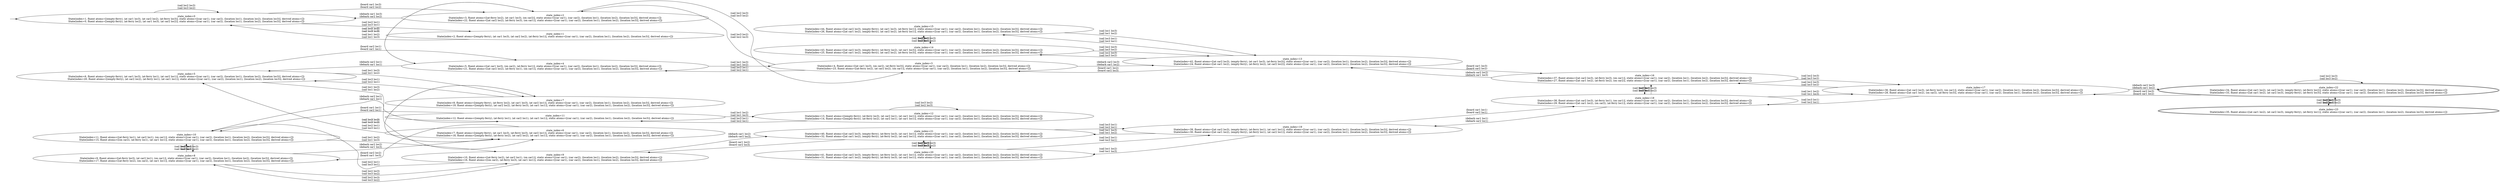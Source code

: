 digraph {
rankdir="LR"
s0[label="state_index=0
State(index=1, fluent atoms=[(empty-ferry), (at car1 loc3), (at car2 loc2), (at-ferry loc3)], static atoms=[(car car1), (car car2), (location loc1), (location loc2), (location loc3)], derived atoms=[])
State(index=0, fluent atoms=[(empty-ferry), (at-ferry loc2), (at car1 loc3), (at car2 loc2)], static atoms=[(car car1), (car car2), (location loc1), (location loc2), (location loc3)], derived atoms=[])
"]
s1[label="state_index=1
State(index=2, fluent atoms=[(empty-ferry), (at car1 loc3), (at car2 loc2), (at-ferry loc1)], static atoms=[(car car1), (car car2), (location loc1), (location loc2), (location loc3)], derived atoms=[])
"]
s2[label="state_index=2
State(index=3, fluent atoms=[(at-ferry loc2), (at car1 loc3), (on car2)], static atoms=[(car car1), (car car2), (location loc1), (location loc2), (location loc3)], derived atoms=[])
State(index=22, fluent atoms=[(at car2 loc2), (at-ferry loc3), (on car1)], static atoms=[(car car1), (car car2), (location loc1), (location loc2), (location loc3)], derived atoms=[])
"]
s3[label="state_index=3
State(index=4, fluent atoms=[(at car1 loc3), (on car2), (at-ferry loc3)], static atoms=[(car car1), (car car2), (location loc1), (location loc2), (location loc3)], derived atoms=[])
State(index=23, fluent atoms=[(at-ferry loc2), (at car2 loc2), (on car1)], static atoms=[(car car1), (car car2), (location loc1), (location loc2), (location loc3)], derived atoms=[])
"]
s4[label="state_index=4
State(index=5, fluent atoms=[(at car1 loc3), (on car2), (at-ferry loc1)], static atoms=[(car car1), (car car2), (location loc1), (location loc2), (location loc3)], derived atoms=[])
State(index=21, fluent atoms=[(at car2 loc2), (at-ferry loc1), (on car1)], static atoms=[(car car1), (car car2), (location loc1), (location loc2), (location loc3)], derived atoms=[])
"]
s5[label="state_index=5
State(index=6, fluent atoms=[(empty-ferry), (at car1 loc3), (at-ferry loc1), (at car2 loc1)], static atoms=[(car car1), (car car2), (location loc1), (location loc2), (location loc3)], derived atoms=[])
State(index=20, fluent atoms=[(empty-ferry), (at car2 loc2), (at-ferry loc1), (at car1 loc1)], static atoms=[(car car1), (car car2), (location loc1), (location loc2), (location loc3)], derived atoms=[])
"]
s6[label="state_index=6
State(index=7, fluent atoms=[(empty-ferry), (at car1 loc3), (at-ferry loc3), (at car2 loc1)], static atoms=[(car car1), (car car2), (location loc1), (location loc2), (location loc3)], derived atoms=[])
State(index=18, fluent atoms=[(empty-ferry), (at-ferry loc2), (at car2 loc2), (at car1 loc1)], static atoms=[(car car1), (car car2), (location loc1), (location loc2), (location loc3)], derived atoms=[])
"]
s7[label="state_index=7
State(index=8, fluent atoms=[(empty-ferry), (at-ferry loc2), (at car1 loc3), (at car2 loc1)], static atoms=[(car car1), (car car2), (location loc1), (location loc2), (location loc3)], derived atoms=[])
State(index=19, fluent atoms=[(empty-ferry), (at car2 loc2), (at-ferry loc3), (at car1 loc1)], static atoms=[(car car1), (car car2), (location loc1), (location loc2), (location loc3)], derived atoms=[])
"]
s8[label="state_index=8
State(index=9, fluent atoms=[(at-ferry loc3), (at car2 loc1), (on car1)], static atoms=[(car car1), (car car2), (location loc1), (location loc2), (location loc3)], derived atoms=[])
State(index=17, fluent atoms=[(at-ferry loc2), (on car2), (at car1 loc1)], static atoms=[(car car1), (car car2), (location loc1), (location loc2), (location loc3)], derived atoms=[])
"]
s9[label="state_index=9
State(index=10, fluent atoms=[(at-ferry loc2), (at car2 loc1), (on car1)], static atoms=[(car car1), (car car2), (location loc1), (location loc2), (location loc3)], derived atoms=[])
State(index=16, fluent atoms=[(on car2), (at-ferry loc3), (at car1 loc1)], static atoms=[(car car1), (car car2), (location loc1), (location loc2), (location loc3)], derived atoms=[])
"]
s10[label="state_index=10
State(index=11, fluent atoms=[(at-ferry loc1), (at car2 loc1), (on car1)], static atoms=[(car car1), (car car2), (location loc1), (location loc2), (location loc3)], derived atoms=[])
State(index=15, fluent atoms=[(on car2), (at-ferry loc1), (at car1 loc1)], static atoms=[(car car1), (car car2), (location loc1), (location loc2), (location loc3)], derived atoms=[])
"]
s11[label="state_index=11
State(index=12, fluent atoms=[(empty-ferry), (at-ferry loc1), (at car2 loc1), (at car1 loc1)], static atoms=[(car car1), (car car2), (location loc1), (location loc2), (location loc3)], derived atoms=[])
"]
s12[label="state_index=12
State(index=13, fluent atoms=[(empty-ferry), (at-ferry loc3), (at car2 loc1), (at car1 loc1)], static atoms=[(car car1), (car car2), (location loc1), (location loc2), (location loc3)], derived atoms=[])
State(index=14, fluent atoms=[(empty-ferry), (at-ferry loc2), (at car2 loc1), (at car1 loc1)], static atoms=[(car car1), (car car2), (location loc1), (location loc2), (location loc3)], derived atoms=[])
"]
s13[label="state_index=13
State(index=42, fluent atoms=[(at car2 loc3), (empty-ferry), (at car1 loc3), (at-ferry loc3)], static atoms=[(car car1), (car car2), (location loc1), (location loc2), (location loc3)], derived atoms=[])
State(index=24, fluent atoms=[(at car1 loc2), (empty-ferry), (at-ferry loc2), (at car2 loc2)], static atoms=[(car car1), (car car2), (location loc1), (location loc2), (location loc3)], derived atoms=[])
"]
s14[label="state_index=14
State(index=43, fluent atoms=[(at car2 loc3), (empty-ferry), (at-ferry loc2), (at car1 loc3)], static atoms=[(car car1), (car car2), (location loc1), (location loc2), (location loc3)], derived atoms=[])
State(index=25, fluent atoms=[(at car1 loc2), (empty-ferry), (at car2 loc2), (at-ferry loc3)], static atoms=[(car car1), (car car2), (location loc1), (location loc2), (location loc3)], derived atoms=[])
"]
s15[label="state_index=15
State(index=44, fluent atoms=[(at car2 loc3), (empty-ferry), (at car1 loc3), (at-ferry loc1)], static atoms=[(car car1), (car car2), (location loc1), (location loc2), (location loc3)], derived atoms=[])
State(index=26, fluent atoms=[(at car1 loc2), (empty-ferry), (at car2 loc2), (at-ferry loc1)], static atoms=[(car car1), (car car2), (location loc1), (location loc2), (location loc3)], derived atoms=[])
"]
s16[label="state_index=16
State(index=37, fluent atoms=[(at car2 loc3), (at-ferry loc3), (on car1)], static atoms=[(car car1), (car car2), (location loc1), (location loc2), (location loc3)], derived atoms=[])
State(index=27, fluent atoms=[(at car1 loc2), (at-ferry loc2), (on car2)], static atoms=[(car car1), (car car2), (location loc1), (location loc2), (location loc3)], derived atoms=[])
"]
s17[label="state_index=17
State(index=36, fluent atoms=[(at car2 loc3), (at-ferry loc2), (on car1)], static atoms=[(car car1), (car car2), (location loc1), (location loc2), (location loc3)], derived atoms=[])
State(index=28, fluent atoms=[(at car1 loc2), (on car2), (at-ferry loc3)], static atoms=[(car car1), (car car2), (location loc1), (location loc2), (location loc3)], derived atoms=[])
"]
s18[label="state_index=18
State(index=38, fluent atoms=[(at car2 loc3), (at-ferry loc1), (on car1)], static atoms=[(car car1), (car car2), (location loc1), (location loc2), (location loc3)], derived atoms=[])
State(index=29, fluent atoms=[(at car1 loc2), (on car2), (at-ferry loc1)], static atoms=[(car car1), (car car2), (location loc1), (location loc2), (location loc3)], derived atoms=[])
"]
s19[label="state_index=19
State(index=39, fluent atoms=[(at car2 loc3), (empty-ferry), (at-ferry loc1), (at car1 loc1)], static atoms=[(car car1), (car car2), (location loc1), (location loc2), (location loc3)], derived atoms=[])
State(index=30, fluent atoms=[(at car1 loc2), (empty-ferry), (at-ferry loc1), (at car2 loc1)], static atoms=[(car car1), (car car2), (location loc1), (location loc2), (location loc3)], derived atoms=[])
"]
s20[label="state_index=20
State(index=41, fluent atoms=[(at car2 loc3), (empty-ferry), (at-ferry loc2), (at car1 loc1)], static atoms=[(car car1), (car car2), (location loc1), (location loc2), (location loc3)], derived atoms=[])
State(index=31, fluent atoms=[(at car1 loc2), (empty-ferry), (at-ferry loc3), (at car2 loc1)], static atoms=[(car car1), (car car2), (location loc1), (location loc2), (location loc3)], derived atoms=[])
"]
s21[label="state_index=21
State(index=40, fluent atoms=[(at car2 loc3), (empty-ferry), (at-ferry loc3), (at car1 loc1)], static atoms=[(car car1), (car car2), (location loc1), (location loc2), (location loc3)], derived atoms=[])
State(index=32, fluent atoms=[(at car1 loc2), (empty-ferry), (at-ferry loc2), (at car2 loc1)], static atoms=[(car car1), (car car2), (location loc1), (location loc2), (location loc3)], derived atoms=[])
"]
s22[peripheries=2,label="state_index=22
State(index=34, fluent atoms=[(at car1 loc2), (at car2 loc3), (empty-ferry), (at-ferry loc2)], static atoms=[(car car1), (car car2), (location loc1), (location loc2), (location loc3)], derived atoms=[])
State(index=33, fluent atoms=[(at car1 loc2), (at car2 loc3), (empty-ferry), (at-ferry loc3)], static atoms=[(car car1), (car car2), (location loc1), (location loc2), (location loc3)], derived atoms=[])
"]
s23[peripheries=2,label="state_index=23
State(index=35, fluent atoms=[(at car1 loc2), (at car2 loc3), (empty-ferry), (at-ferry loc1)], static atoms=[(car car1), (car car2), (location loc1), (location loc2), (location loc3)], derived atoms=[])
"]
Dangling [ label = "", style = invis ]
{ rank = same; Dangling }
Dangling -> s0
{ rank = same; s12}
{ rank = same; s1,s6,s7,s11}
{ rank = same; s0,s5,s8,s10}
{ rank = same; s2,s4,s9}
{ rank = same; s3,s14,s15,s20,s21}
{ rank = same; s13,s19}
{ rank = same; s16,s18}
{ rank = same; s17}
{ rank = same; s22,s23}
s0->s0 [label="(sail loc2 loc3)
(sail loc3 loc2)
"]
s0->s1 [label="(sail loc2 loc1)
(sail loc3 loc1)
"]
s0->s2 [label="(board car1 loc3)
(board car2 loc2)
"]
s1->s0 [label="(sail loc1 loc2)
(sail loc1 loc3)
"]
s2->s0 [label="(debark car1 loc3)
(debark car2 loc2)
"]
s2->s3 [label="(sail loc2 loc3)
(sail loc3 loc2)
"]
s2->s4 [label="(sail loc2 loc1)
(sail loc3 loc1)
"]
s3->s2 [label="(sail loc3 loc2)
(sail loc2 loc3)
"]
s3->s4 [label="(sail loc3 loc1)
(sail loc2 loc1)
"]
s3->s13 [label="(debark car2 loc3)
(debark car1 loc2)
"]
s4->s2 [label="(sail loc1 loc2)
(sail loc1 loc3)
"]
s4->s3 [label="(sail loc1 loc3)
(sail loc1 loc2)
"]
s4->s5 [label="(debark car2 loc1)
(debark car1 loc1)
"]
s5->s4 [label="(board car2 loc1)
(board car1 loc1)
"]
s5->s6 [label="(sail loc1 loc3)
(sail loc1 loc2)
"]
s5->s7 [label="(sail loc1 loc3)
(sail loc1 loc2)
"]
s6->s5 [label="(sail loc2 loc1)
(sail loc3 loc1)
"]
s6->s7 [label="(sail loc2 loc3)
(sail loc3 loc2)
"]
s6->s8 [label="(board car2 loc2)
(board car1 loc3)
"]
s7->s5 [label="(sail loc3 loc1)
(sail loc2 loc1)
"]
s7->s6 [label="(sail loc3 loc2)
(sail loc2 loc3)
"]
s8->s6 [label="(debark car2 loc2)
(debark car1 loc3)
"]
s8->s9 [label="(sail loc2 loc3)
(sail loc3 loc2)
"]
s8->s10 [label="(sail loc3 loc1)
(sail loc2 loc1)
"]
s9->s8 [label="(sail loc2 loc3)
(sail loc3 loc2)
"]
s9->s10 [label="(sail loc2 loc1)
(sail loc3 loc1)
"]
s9->s21 [label="(debark car1 loc2)
(debark car2 loc3)
"]
s10->s8 [label="(sail loc1 loc3)
(sail loc1 loc2)
"]
s10->s9 [label="(sail loc1 loc2)
(sail loc1 loc3)
"]
s10->s11 [label="(debark car2 loc1)
(debark car1 loc1)
"]
s11->s10 [label="(board car1 loc1)
(board car2 loc1)
"]
s11->s12 [label="(sail loc1 loc2)
(sail loc1 loc3)
"]
s12->s11 [label="(sail loc3 loc1)
(sail loc2 loc1)
"]
s12->s12 [label="(sail loc3 loc2)
(sail loc2 loc3)
"]
s13->s3 [label="(board car1 loc2)
(board car2 loc3)
"]
s13->s14 [label="(sail loc2 loc3)
(sail loc3 loc2)
"]
s13->s15 [label="(sail loc3 loc1)
(sail loc2 loc1)
"]
s13->s16 [label="(board car1 loc3)
(board car2 loc2)
"]
s14->s13 [label="(sail loc2 loc3)
(sail loc3 loc2)
"]
s14->s15 [label="(sail loc3 loc1)
(sail loc2 loc1)
"]
s15->s13 [label="(sail loc1 loc3)
(sail loc1 loc2)
"]
s15->s14 [label="(sail loc1 loc3)
(sail loc1 loc2)
"]
s16->s13 [label="(debark car2 loc2)
(debark car1 loc3)
"]
s16->s17 [label="(sail loc2 loc3)
(sail loc3 loc2)
"]
s16->s18 [label="(sail loc2 loc1)
(sail loc3 loc1)
"]
s17->s16 [label="(sail loc2 loc3)
(sail loc3 loc2)
"]
s17->s18 [label="(sail loc3 loc1)
(sail loc2 loc1)
"]
s17->s22 [label="(debark car2 loc3)
(debark car1 loc2)
"]
s18->s16 [label="(sail loc1 loc3)
(sail loc1 loc2)
"]
s18->s17 [label="(sail loc1 loc2)
(sail loc1 loc3)
"]
s18->s19 [label="(debark car1 loc1)
(debark car2 loc1)
"]
s19->s18 [label="(board car1 loc1)
(board car2 loc1)
"]
s19->s20 [label="(sail loc1 loc2)
(sail loc1 loc3)
"]
s19->s21 [label="(sail loc1 loc3)
(sail loc1 loc2)
"]
s20->s19 [label="(sail loc2 loc1)
(sail loc3 loc1)
"]
s20->s21 [label="(sail loc2 loc3)
(sail loc3 loc2)
"]
s21->s9 [label="(board car1 loc2)
(board car2 loc3)
"]
s21->s19 [label="(sail loc3 loc1)
(sail loc2 loc1)
"]
s21->s20 [label="(sail loc2 loc3)
(sail loc3 loc2)
"]
s22->s17 [label="(board car2 loc3)
(board car1 loc2)
"]
s22->s22 [label="(sail loc2 loc3)
(sail loc3 loc2)
"]
s22->s23 [label="(sail loc3 loc1)
(sail loc2 loc1)
"]
s23->s22 [label="(sail loc1 loc3)
(sail loc1 loc2)
"]
}
